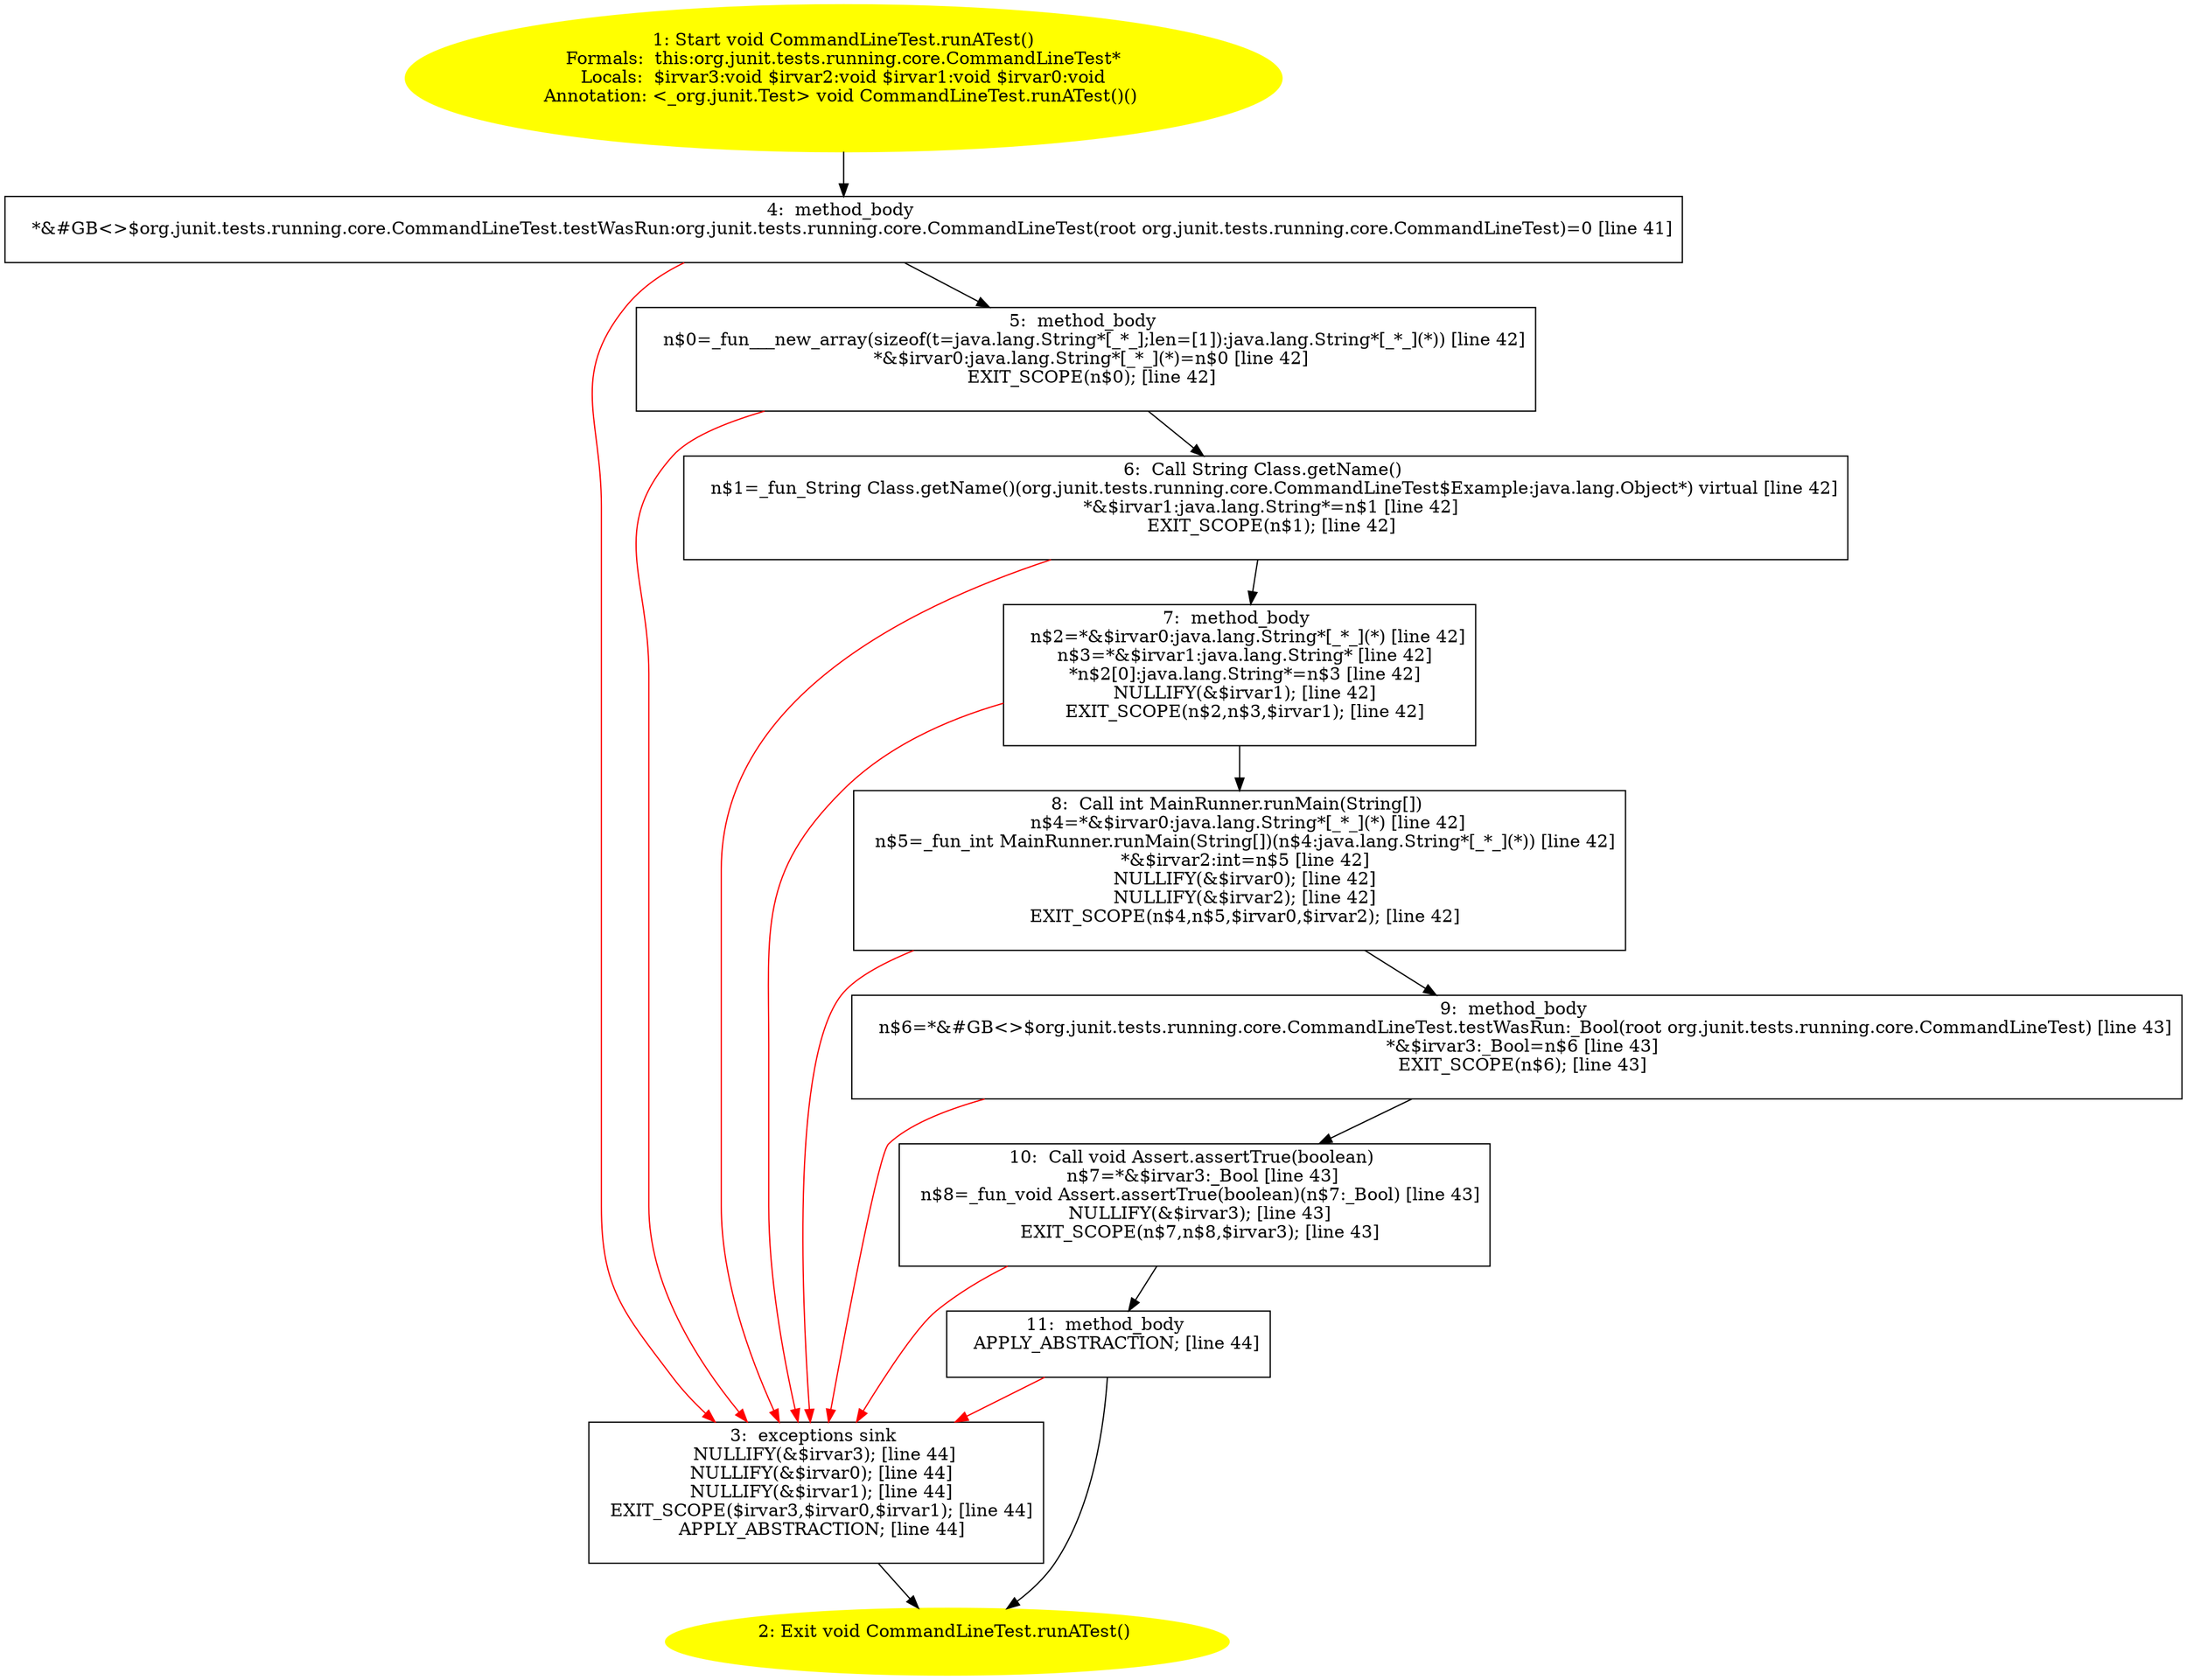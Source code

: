 /* @generated */
digraph cfg {
"org.junit.tests.running.core.CommandLineTest.runATest():void.3e07a0fe8d4194c3d81ebabe9ff9265f_1" [label="1: Start void CommandLineTest.runATest()\nFormals:  this:org.junit.tests.running.core.CommandLineTest*\nLocals:  $irvar3:void $irvar2:void $irvar1:void $irvar0:void\nAnnotation: <_org.junit.Test> void CommandLineTest.runATest()() \n  " color=yellow style=filled]
	

	 "org.junit.tests.running.core.CommandLineTest.runATest():void.3e07a0fe8d4194c3d81ebabe9ff9265f_1" -> "org.junit.tests.running.core.CommandLineTest.runATest():void.3e07a0fe8d4194c3d81ebabe9ff9265f_4" ;
"org.junit.tests.running.core.CommandLineTest.runATest():void.3e07a0fe8d4194c3d81ebabe9ff9265f_2" [label="2: Exit void CommandLineTest.runATest() \n  " color=yellow style=filled]
	

"org.junit.tests.running.core.CommandLineTest.runATest():void.3e07a0fe8d4194c3d81ebabe9ff9265f_3" [label="3:  exceptions sink \n   NULLIFY(&$irvar3); [line 44]\n  NULLIFY(&$irvar0); [line 44]\n  NULLIFY(&$irvar1); [line 44]\n  EXIT_SCOPE($irvar3,$irvar0,$irvar1); [line 44]\n  APPLY_ABSTRACTION; [line 44]\n " shape="box"]
	

	 "org.junit.tests.running.core.CommandLineTest.runATest():void.3e07a0fe8d4194c3d81ebabe9ff9265f_3" -> "org.junit.tests.running.core.CommandLineTest.runATest():void.3e07a0fe8d4194c3d81ebabe9ff9265f_2" ;
"org.junit.tests.running.core.CommandLineTest.runATest():void.3e07a0fe8d4194c3d81ebabe9ff9265f_4" [label="4:  method_body \n   *&#GB<>$org.junit.tests.running.core.CommandLineTest.testWasRun:org.junit.tests.running.core.CommandLineTest(root org.junit.tests.running.core.CommandLineTest)=0 [line 41]\n " shape="box"]
	

	 "org.junit.tests.running.core.CommandLineTest.runATest():void.3e07a0fe8d4194c3d81ebabe9ff9265f_4" -> "org.junit.tests.running.core.CommandLineTest.runATest():void.3e07a0fe8d4194c3d81ebabe9ff9265f_5" ;
	 "org.junit.tests.running.core.CommandLineTest.runATest():void.3e07a0fe8d4194c3d81ebabe9ff9265f_4" -> "org.junit.tests.running.core.CommandLineTest.runATest():void.3e07a0fe8d4194c3d81ebabe9ff9265f_3" [color="red" ];
"org.junit.tests.running.core.CommandLineTest.runATest():void.3e07a0fe8d4194c3d81ebabe9ff9265f_5" [label="5:  method_body \n   n$0=_fun___new_array(sizeof(t=java.lang.String*[_*_];len=[1]):java.lang.String*[_*_](*)) [line 42]\n  *&$irvar0:java.lang.String*[_*_](*)=n$0 [line 42]\n  EXIT_SCOPE(n$0); [line 42]\n " shape="box"]
	

	 "org.junit.tests.running.core.CommandLineTest.runATest():void.3e07a0fe8d4194c3d81ebabe9ff9265f_5" -> "org.junit.tests.running.core.CommandLineTest.runATest():void.3e07a0fe8d4194c3d81ebabe9ff9265f_6" ;
	 "org.junit.tests.running.core.CommandLineTest.runATest():void.3e07a0fe8d4194c3d81ebabe9ff9265f_5" -> "org.junit.tests.running.core.CommandLineTest.runATest():void.3e07a0fe8d4194c3d81ebabe9ff9265f_3" [color="red" ];
"org.junit.tests.running.core.CommandLineTest.runATest():void.3e07a0fe8d4194c3d81ebabe9ff9265f_6" [label="6:  Call String Class.getName() \n   n$1=_fun_String Class.getName()(org.junit.tests.running.core.CommandLineTest$Example:java.lang.Object*) virtual [line 42]\n  *&$irvar1:java.lang.String*=n$1 [line 42]\n  EXIT_SCOPE(n$1); [line 42]\n " shape="box"]
	

	 "org.junit.tests.running.core.CommandLineTest.runATest():void.3e07a0fe8d4194c3d81ebabe9ff9265f_6" -> "org.junit.tests.running.core.CommandLineTest.runATest():void.3e07a0fe8d4194c3d81ebabe9ff9265f_7" ;
	 "org.junit.tests.running.core.CommandLineTest.runATest():void.3e07a0fe8d4194c3d81ebabe9ff9265f_6" -> "org.junit.tests.running.core.CommandLineTest.runATest():void.3e07a0fe8d4194c3d81ebabe9ff9265f_3" [color="red" ];
"org.junit.tests.running.core.CommandLineTest.runATest():void.3e07a0fe8d4194c3d81ebabe9ff9265f_7" [label="7:  method_body \n   n$2=*&$irvar0:java.lang.String*[_*_](*) [line 42]\n  n$3=*&$irvar1:java.lang.String* [line 42]\n  *n$2[0]:java.lang.String*=n$3 [line 42]\n  NULLIFY(&$irvar1); [line 42]\n  EXIT_SCOPE(n$2,n$3,$irvar1); [line 42]\n " shape="box"]
	

	 "org.junit.tests.running.core.CommandLineTest.runATest():void.3e07a0fe8d4194c3d81ebabe9ff9265f_7" -> "org.junit.tests.running.core.CommandLineTest.runATest():void.3e07a0fe8d4194c3d81ebabe9ff9265f_8" ;
	 "org.junit.tests.running.core.CommandLineTest.runATest():void.3e07a0fe8d4194c3d81ebabe9ff9265f_7" -> "org.junit.tests.running.core.CommandLineTest.runATest():void.3e07a0fe8d4194c3d81ebabe9ff9265f_3" [color="red" ];
"org.junit.tests.running.core.CommandLineTest.runATest():void.3e07a0fe8d4194c3d81ebabe9ff9265f_8" [label="8:  Call int MainRunner.runMain(String[]) \n   n$4=*&$irvar0:java.lang.String*[_*_](*) [line 42]\n  n$5=_fun_int MainRunner.runMain(String[])(n$4:java.lang.String*[_*_](*)) [line 42]\n  *&$irvar2:int=n$5 [line 42]\n  NULLIFY(&$irvar0); [line 42]\n  NULLIFY(&$irvar2); [line 42]\n  EXIT_SCOPE(n$4,n$5,$irvar0,$irvar2); [line 42]\n " shape="box"]
	

	 "org.junit.tests.running.core.CommandLineTest.runATest():void.3e07a0fe8d4194c3d81ebabe9ff9265f_8" -> "org.junit.tests.running.core.CommandLineTest.runATest():void.3e07a0fe8d4194c3d81ebabe9ff9265f_9" ;
	 "org.junit.tests.running.core.CommandLineTest.runATest():void.3e07a0fe8d4194c3d81ebabe9ff9265f_8" -> "org.junit.tests.running.core.CommandLineTest.runATest():void.3e07a0fe8d4194c3d81ebabe9ff9265f_3" [color="red" ];
"org.junit.tests.running.core.CommandLineTest.runATest():void.3e07a0fe8d4194c3d81ebabe9ff9265f_9" [label="9:  method_body \n   n$6=*&#GB<>$org.junit.tests.running.core.CommandLineTest.testWasRun:_Bool(root org.junit.tests.running.core.CommandLineTest) [line 43]\n  *&$irvar3:_Bool=n$6 [line 43]\n  EXIT_SCOPE(n$6); [line 43]\n " shape="box"]
	

	 "org.junit.tests.running.core.CommandLineTest.runATest():void.3e07a0fe8d4194c3d81ebabe9ff9265f_9" -> "org.junit.tests.running.core.CommandLineTest.runATest():void.3e07a0fe8d4194c3d81ebabe9ff9265f_10" ;
	 "org.junit.tests.running.core.CommandLineTest.runATest():void.3e07a0fe8d4194c3d81ebabe9ff9265f_9" -> "org.junit.tests.running.core.CommandLineTest.runATest():void.3e07a0fe8d4194c3d81ebabe9ff9265f_3" [color="red" ];
"org.junit.tests.running.core.CommandLineTest.runATest():void.3e07a0fe8d4194c3d81ebabe9ff9265f_10" [label="10:  Call void Assert.assertTrue(boolean) \n   n$7=*&$irvar3:_Bool [line 43]\n  n$8=_fun_void Assert.assertTrue(boolean)(n$7:_Bool) [line 43]\n  NULLIFY(&$irvar3); [line 43]\n  EXIT_SCOPE(n$7,n$8,$irvar3); [line 43]\n " shape="box"]
	

	 "org.junit.tests.running.core.CommandLineTest.runATest():void.3e07a0fe8d4194c3d81ebabe9ff9265f_10" -> "org.junit.tests.running.core.CommandLineTest.runATest():void.3e07a0fe8d4194c3d81ebabe9ff9265f_11" ;
	 "org.junit.tests.running.core.CommandLineTest.runATest():void.3e07a0fe8d4194c3d81ebabe9ff9265f_10" -> "org.junit.tests.running.core.CommandLineTest.runATest():void.3e07a0fe8d4194c3d81ebabe9ff9265f_3" [color="red" ];
"org.junit.tests.running.core.CommandLineTest.runATest():void.3e07a0fe8d4194c3d81ebabe9ff9265f_11" [label="11:  method_body \n   APPLY_ABSTRACTION; [line 44]\n " shape="box"]
	

	 "org.junit.tests.running.core.CommandLineTest.runATest():void.3e07a0fe8d4194c3d81ebabe9ff9265f_11" -> "org.junit.tests.running.core.CommandLineTest.runATest():void.3e07a0fe8d4194c3d81ebabe9ff9265f_2" ;
	 "org.junit.tests.running.core.CommandLineTest.runATest():void.3e07a0fe8d4194c3d81ebabe9ff9265f_11" -> "org.junit.tests.running.core.CommandLineTest.runATest():void.3e07a0fe8d4194c3d81ebabe9ff9265f_3" [color="red" ];
}
